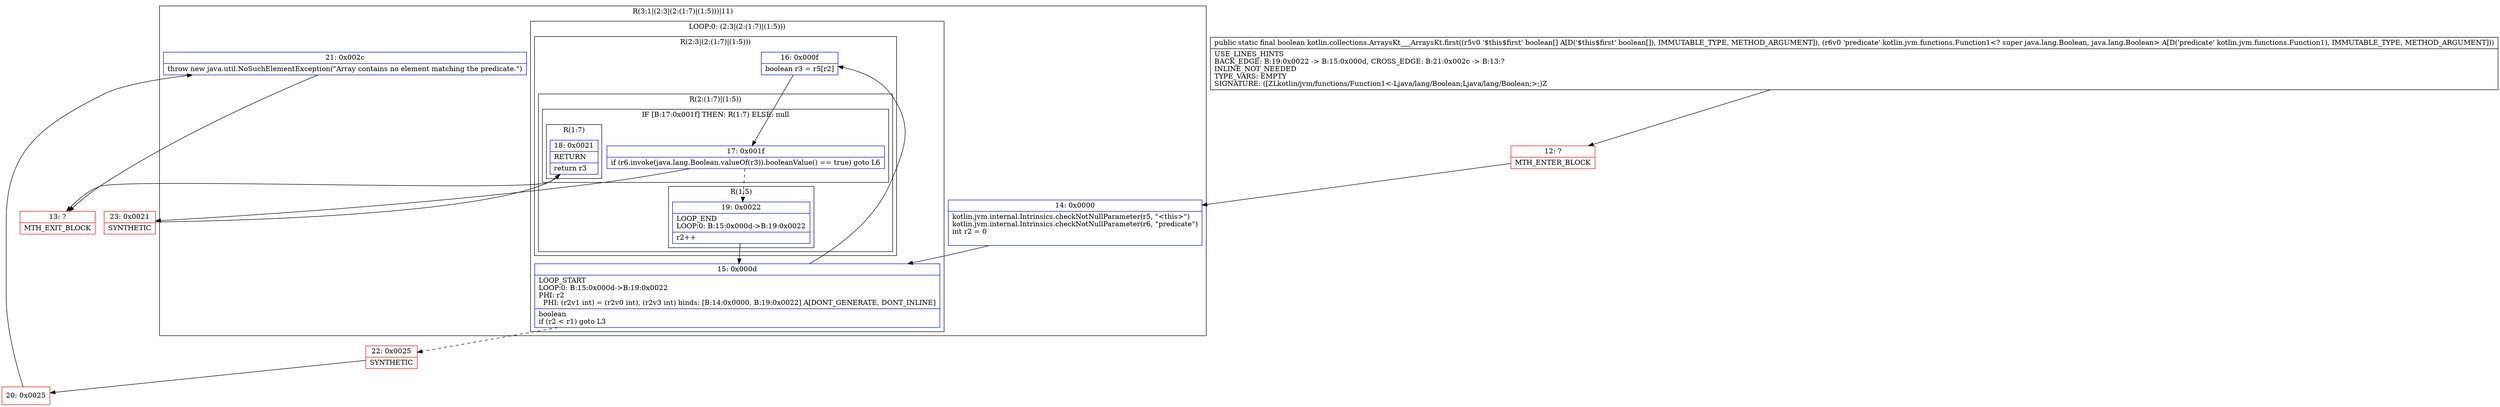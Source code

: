 digraph "CFG forkotlin.collections.ArraysKt___ArraysKt.first([ZLkotlin\/jvm\/functions\/Function1;)Z" {
subgraph cluster_Region_1274711799 {
label = "R(3:1|(2:3|(2:(1:7)|(1:5)))|11)";
node [shape=record,color=blue];
Node_14 [shape=record,label="{14\:\ 0x0000|kotlin.jvm.internal.Intrinsics.checkNotNullParameter(r5, \"\<this\>\")\lkotlin.jvm.internal.Intrinsics.checkNotNullParameter(r6, \"predicate\")\lint r2 = 0\l\l}"];
subgraph cluster_LoopRegion_1012601897 {
label = "LOOP:0: (2:3|(2:(1:7)|(1:5)))";
node [shape=record,color=blue];
Node_15 [shape=record,label="{15\:\ 0x000d|LOOP_START\lLOOP:0: B:15:0x000d\-\>B:19:0x0022\lPHI: r2 \l  PHI: (r2v1 int) = (r2v0 int), (r2v3 int) binds: [B:14:0x0000, B:19:0x0022] A[DONT_GENERATE, DONT_INLINE]\l|boolean \lif (r2 \< r1) goto L3\l}"];
subgraph cluster_Region_1328497895 {
label = "R(2:3|(2:(1:7)|(1:5)))";
node [shape=record,color=blue];
Node_16 [shape=record,label="{16\:\ 0x000f|boolean r3 = r5[r2]\l}"];
subgraph cluster_Region_1932834274 {
label = "R(2:(1:7)|(1:5))";
node [shape=record,color=blue];
subgraph cluster_IfRegion_863470547 {
label = "IF [B:17:0x001f] THEN: R(1:7) ELSE: null";
node [shape=record,color=blue];
Node_17 [shape=record,label="{17\:\ 0x001f|if (r6.invoke(java.lang.Boolean.valueOf(r3)).booleanValue() == true) goto L6\l}"];
subgraph cluster_Region_1540883999 {
label = "R(1:7)";
node [shape=record,color=blue];
Node_18 [shape=record,label="{18\:\ 0x0021|RETURN\l|return r3\l}"];
}
}
subgraph cluster_Region_1929340763 {
label = "R(1:5)";
node [shape=record,color=blue];
Node_19 [shape=record,label="{19\:\ 0x0022|LOOP_END\lLOOP:0: B:15:0x000d\-\>B:19:0x0022\l|r2++\l}"];
}
}
}
}
Node_21 [shape=record,label="{21\:\ 0x002c|throw new java.util.NoSuchElementException(\"Array contains no element matching the predicate.\")\l}"];
}
Node_12 [shape=record,color=red,label="{12\:\ ?|MTH_ENTER_BLOCK\l}"];
Node_23 [shape=record,color=red,label="{23\:\ 0x0021|SYNTHETIC\l}"];
Node_13 [shape=record,color=red,label="{13\:\ ?|MTH_EXIT_BLOCK\l}"];
Node_22 [shape=record,color=red,label="{22\:\ 0x0025|SYNTHETIC\l}"];
Node_20 [shape=record,color=red,label="{20\:\ 0x0025}"];
MethodNode[shape=record,label="{public static final boolean kotlin.collections.ArraysKt___ArraysKt.first((r5v0 '$this$first' boolean[] A[D('$this$first' boolean[]), IMMUTABLE_TYPE, METHOD_ARGUMENT]), (r6v0 'predicate' kotlin.jvm.functions.Function1\<? super java.lang.Boolean, java.lang.Boolean\> A[D('predicate' kotlin.jvm.functions.Function1), IMMUTABLE_TYPE, METHOD_ARGUMENT]))  | USE_LINES_HINTS\lBACK_EDGE: B:19:0x0022 \-\> B:15:0x000d, CROSS_EDGE: B:21:0x002c \-\> B:13:?\lINLINE_NOT_NEEDED\lTYPE_VARS: EMPTY\lSIGNATURE: ([ZLkotlin\/jvm\/functions\/Function1\<\-Ljava\/lang\/Boolean;Ljava\/lang\/Boolean;\>;)Z\l}"];
MethodNode -> Node_12;Node_14 -> Node_15;
Node_15 -> Node_16;
Node_15 -> Node_22[style=dashed];
Node_16 -> Node_17;
Node_17 -> Node_19[style=dashed];
Node_17 -> Node_23;
Node_18 -> Node_13;
Node_19 -> Node_15;
Node_21 -> Node_13;
Node_12 -> Node_14;
Node_23 -> Node_18;
Node_22 -> Node_20;
Node_20 -> Node_21;
}

